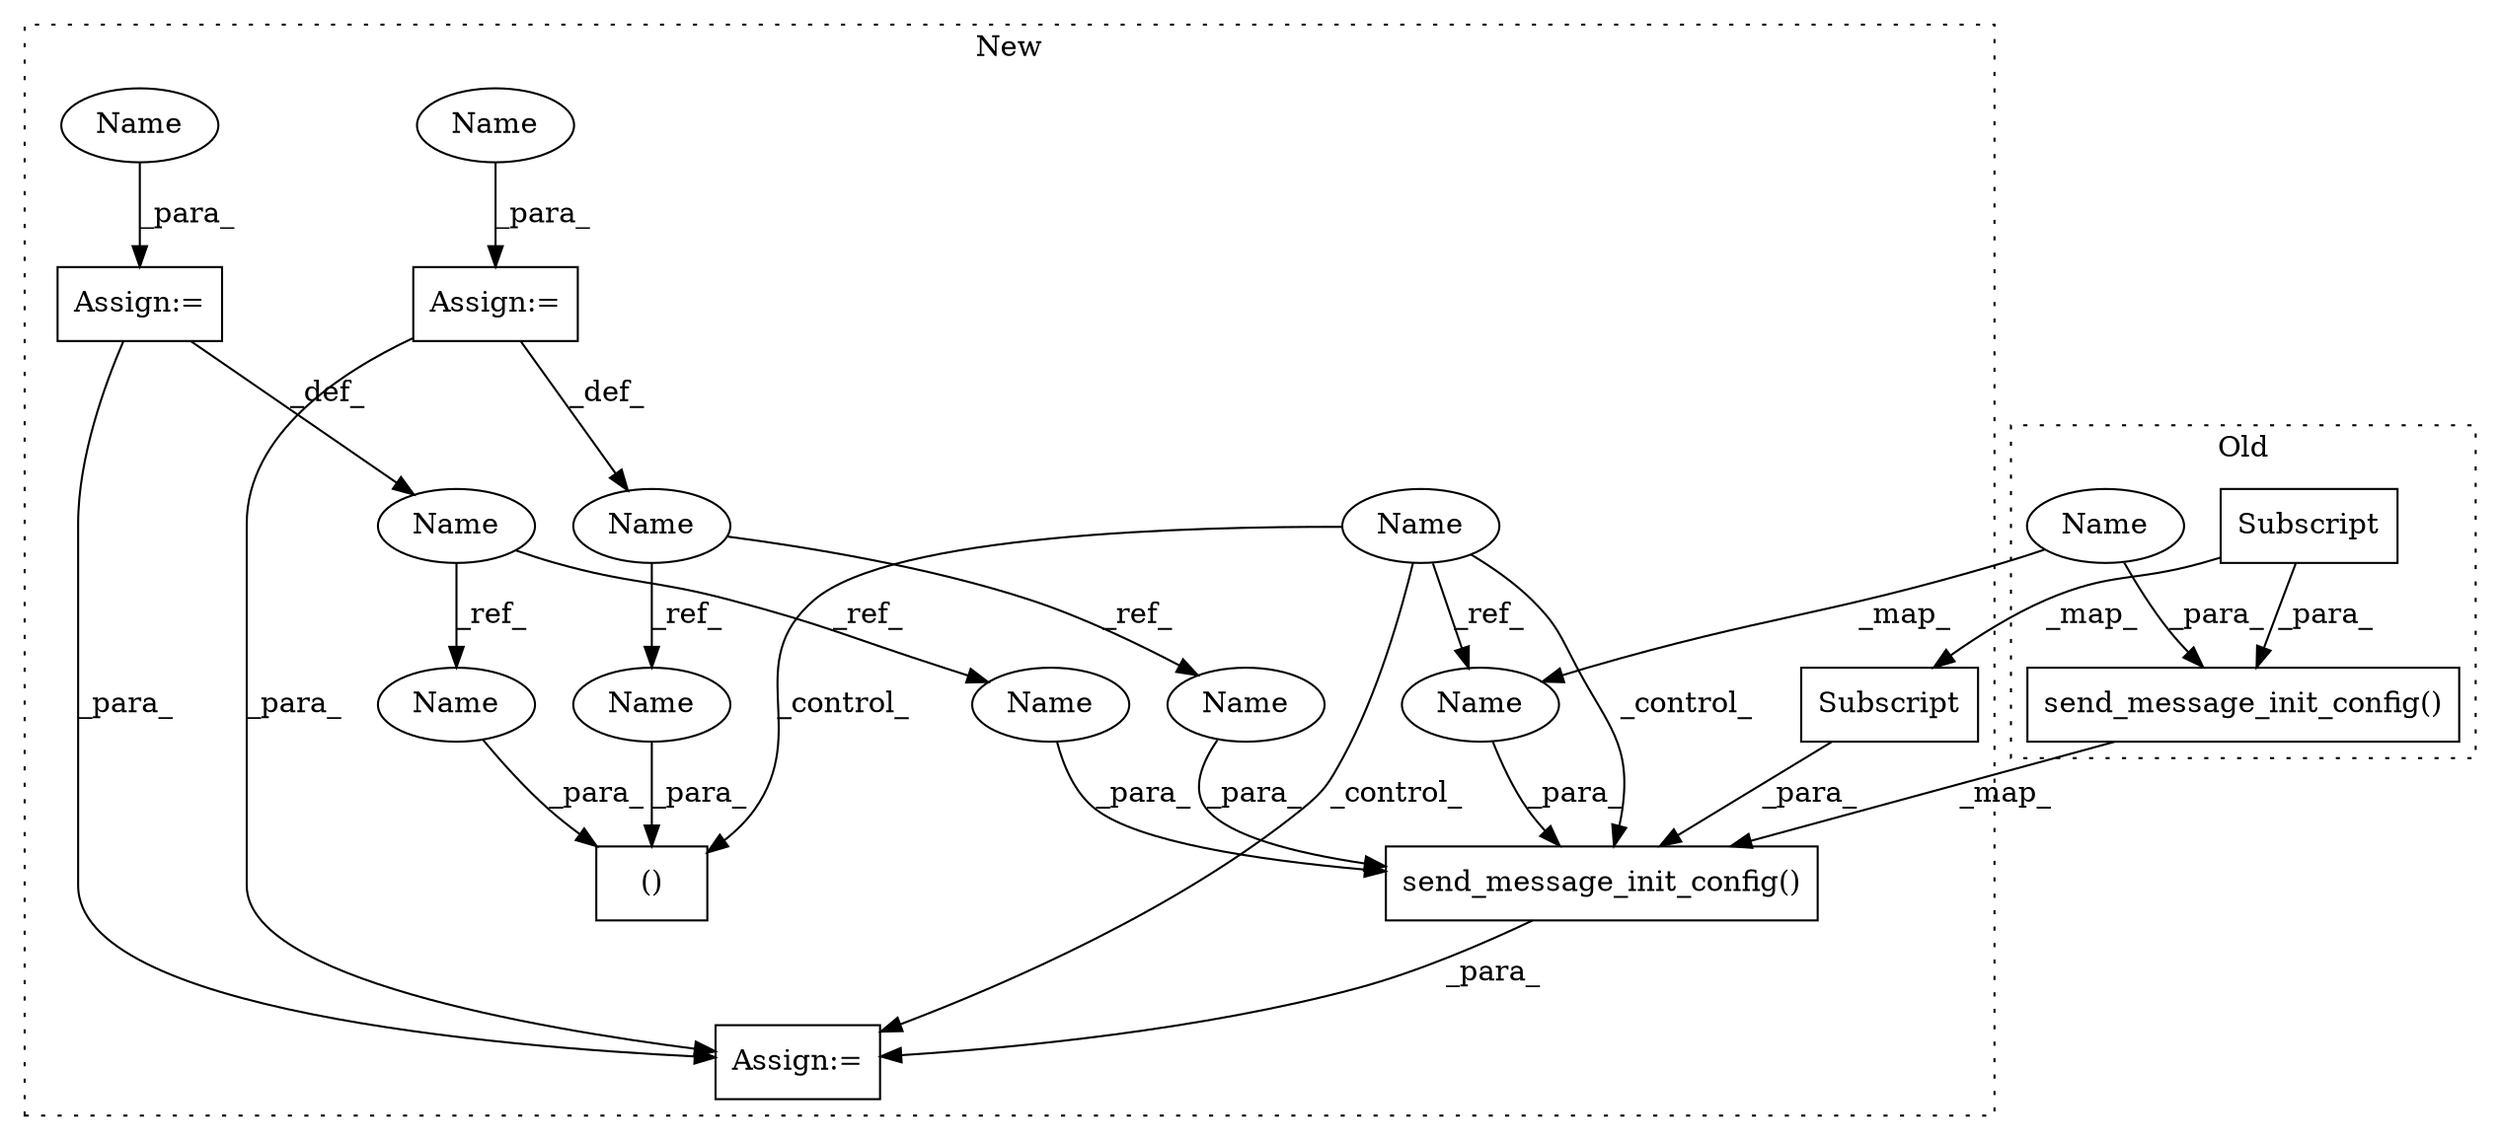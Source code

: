 digraph G {
subgraph cluster0 {
1 [label="send_message_init_config()" a="75" s="1156,1286" l="47,15" shape="box"];
4 [label="Subscript" a="63" s="1235,0" l="51,0" shape="box"];
19 [label="Name" a="87" s="1203" l="9" shape="ellipse"];
label = "Old";
style="dotted";
}
subgraph cluster1 {
2 [label="send_message_init_config()" a="75" s="1258,1440" l="47,14" shape="box"];
3 [label="Name" a="87" s="1161" l="9" shape="ellipse"];
5 [label="Subscript" a="63" s="1337,0" l="51,0" shape="box"];
6 [label="()" a="54" s="1237" l="18" shape="box"];
7 [label="Name" a="87" s="1087" l="16" shape="ellipse"];
8 [label="Name" a="87" s="1055" l="16" shape="ellipse"];
9 [label="Assign:=" a="68" s="1071" l="3" shape="box"];
10 [label="Assign:=" a="68" s="1103" l="3" shape="box"];
11 [label="Assign:=" a="68" s="1237" l="21" shape="box"];
12 [label="Name" a="87" s="1305" l="9" shape="ellipse"];
13 [label="Name" a="87" s="1106" l="4" shape="ellipse"];
14 [label="Name" a="87" s="1074" l="4" shape="ellipse"];
15 [label="Name" a="87" s="1406" l="16" shape="ellipse"];
16 [label="Name" a="87" s="1221" l="16" shape="ellipse"];
17 [label="Name" a="87" s="1424" l="16" shape="ellipse"];
18 [label="Name" a="87" s="1239" l="16" shape="ellipse"];
label = "New";
style="dotted";
}
1 -> 2 [label="_map_"];
2 -> 11 [label="_para_"];
3 -> 6 [label="_control_"];
3 -> 2 [label="_control_"];
3 -> 11 [label="_control_"];
3 -> 12 [label="_ref_"];
4 -> 1 [label="_para_"];
4 -> 5 [label="_map_"];
5 -> 2 [label="_para_"];
7 -> 17 [label="_ref_"];
7 -> 18 [label="_ref_"];
8 -> 16 [label="_ref_"];
8 -> 15 [label="_ref_"];
9 -> 8 [label="_def_"];
9 -> 11 [label="_para_"];
10 -> 7 [label="_def_"];
10 -> 11 [label="_para_"];
12 -> 2 [label="_para_"];
13 -> 10 [label="_para_"];
14 -> 9 [label="_para_"];
15 -> 2 [label="_para_"];
16 -> 6 [label="_para_"];
17 -> 2 [label="_para_"];
18 -> 6 [label="_para_"];
19 -> 1 [label="_para_"];
19 -> 12 [label="_map_"];
}